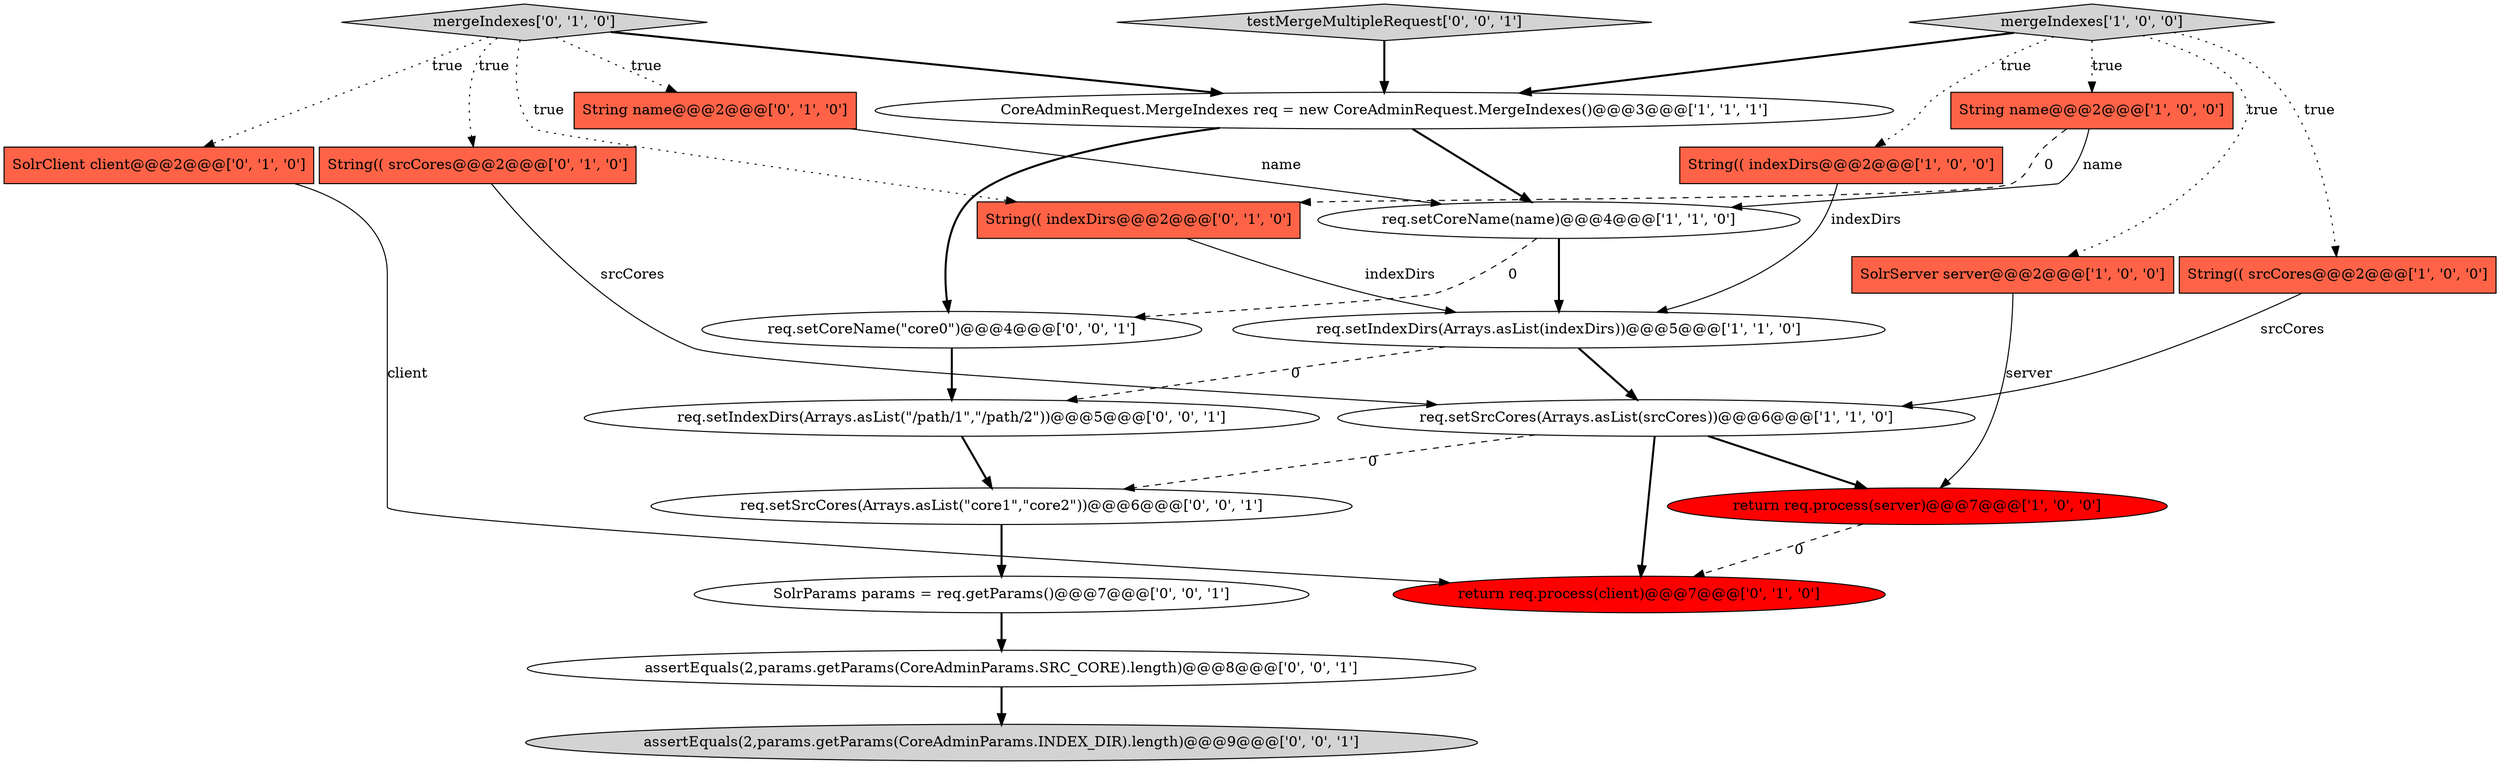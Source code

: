 digraph {
13 [style = filled, label = "String name@@@2@@@['0', '1', '0']", fillcolor = tomato, shape = box image = "AAA0AAABBB2BBB"];
12 [style = filled, label = "return req.process(client)@@@7@@@['0', '1', '0']", fillcolor = red, shape = ellipse image = "AAA1AAABBB2BBB"];
6 [style = filled, label = "req.setCoreName(name)@@@4@@@['1', '1', '0']", fillcolor = white, shape = ellipse image = "AAA0AAABBB1BBB"];
1 [style = filled, label = "String(( indexDirs@@@2@@@['1', '0', '0']", fillcolor = tomato, shape = box image = "AAA0AAABBB1BBB"];
16 [style = filled, label = "req.setCoreName(\"core0\")@@@4@@@['0', '0', '1']", fillcolor = white, shape = ellipse image = "AAA0AAABBB3BBB"];
18 [style = filled, label = "req.setSrcCores(Arrays.asList(\"core1\",\"core2\"))@@@6@@@['0', '0', '1']", fillcolor = white, shape = ellipse image = "AAA0AAABBB3BBB"];
10 [style = filled, label = "SolrClient client@@@2@@@['0', '1', '0']", fillcolor = tomato, shape = box image = "AAA0AAABBB2BBB"];
21 [style = filled, label = "testMergeMultipleRequest['0', '0', '1']", fillcolor = lightgray, shape = diamond image = "AAA0AAABBB3BBB"];
19 [style = filled, label = "req.setIndexDirs(Arrays.asList(\"/path/1\",\"/path/2\"))@@@5@@@['0', '0', '1']", fillcolor = white, shape = ellipse image = "AAA0AAABBB3BBB"];
2 [style = filled, label = "CoreAdminRequest.MergeIndexes req = new CoreAdminRequest.MergeIndexes()@@@3@@@['1', '1', '1']", fillcolor = white, shape = ellipse image = "AAA0AAABBB1BBB"];
9 [style = filled, label = "String name@@@2@@@['1', '0', '0']", fillcolor = tomato, shape = box image = "AAA1AAABBB1BBB"];
22 [style = filled, label = "assertEquals(2,params.getParams(CoreAdminParams.SRC_CORE).length)@@@8@@@['0', '0', '1']", fillcolor = white, shape = ellipse image = "AAA0AAABBB3BBB"];
15 [style = filled, label = "mergeIndexes['0', '1', '0']", fillcolor = lightgray, shape = diamond image = "AAA0AAABBB2BBB"];
5 [style = filled, label = "return req.process(server)@@@7@@@['1', '0', '0']", fillcolor = red, shape = ellipse image = "AAA1AAABBB1BBB"];
8 [style = filled, label = "mergeIndexes['1', '0', '0']", fillcolor = lightgray, shape = diamond image = "AAA0AAABBB1BBB"];
17 [style = filled, label = "assertEquals(2,params.getParams(CoreAdminParams.INDEX_DIR).length)@@@9@@@['0', '0', '1']", fillcolor = lightgray, shape = ellipse image = "AAA0AAABBB3BBB"];
4 [style = filled, label = "req.setIndexDirs(Arrays.asList(indexDirs))@@@5@@@['1', '1', '0']", fillcolor = white, shape = ellipse image = "AAA0AAABBB1BBB"];
3 [style = filled, label = "req.setSrcCores(Arrays.asList(srcCores))@@@6@@@['1', '1', '0']", fillcolor = white, shape = ellipse image = "AAA0AAABBB1BBB"];
0 [style = filled, label = "SolrServer server@@@2@@@['1', '0', '0']", fillcolor = tomato, shape = box image = "AAA0AAABBB1BBB"];
11 [style = filled, label = "String(( srcCores@@@2@@@['0', '1', '0']", fillcolor = tomato, shape = box image = "AAA0AAABBB2BBB"];
20 [style = filled, label = "SolrParams params = req.getParams()@@@7@@@['0', '0', '1']", fillcolor = white, shape = ellipse image = "AAA0AAABBB3BBB"];
14 [style = filled, label = "String(( indexDirs@@@2@@@['0', '1', '0']", fillcolor = tomato, shape = box image = "AAA1AAABBB2BBB"];
7 [style = filled, label = "String(( srcCores@@@2@@@['1', '0', '0']", fillcolor = tomato, shape = box image = "AAA0AAABBB1BBB"];
4->3 [style = bold, label=""];
15->2 [style = bold, label=""];
19->18 [style = bold, label=""];
0->5 [style = solid, label="server"];
5->12 [style = dashed, label="0"];
2->6 [style = bold, label=""];
3->18 [style = dashed, label="0"];
1->4 [style = solid, label="indexDirs"];
8->7 [style = dotted, label="true"];
15->10 [style = dotted, label="true"];
3->12 [style = bold, label=""];
15->14 [style = dotted, label="true"];
16->19 [style = bold, label=""];
10->12 [style = solid, label="client"];
20->22 [style = bold, label=""];
21->2 [style = bold, label=""];
15->13 [style = dotted, label="true"];
8->1 [style = dotted, label="true"];
6->4 [style = bold, label=""];
14->4 [style = solid, label="indexDirs"];
18->20 [style = bold, label=""];
3->5 [style = bold, label=""];
6->16 [style = dashed, label="0"];
9->14 [style = dashed, label="0"];
9->6 [style = solid, label="name"];
8->2 [style = bold, label=""];
15->11 [style = dotted, label="true"];
22->17 [style = bold, label=""];
4->19 [style = dashed, label="0"];
8->0 [style = dotted, label="true"];
7->3 [style = solid, label="srcCores"];
8->9 [style = dotted, label="true"];
13->6 [style = solid, label="name"];
11->3 [style = solid, label="srcCores"];
2->16 [style = bold, label=""];
}
